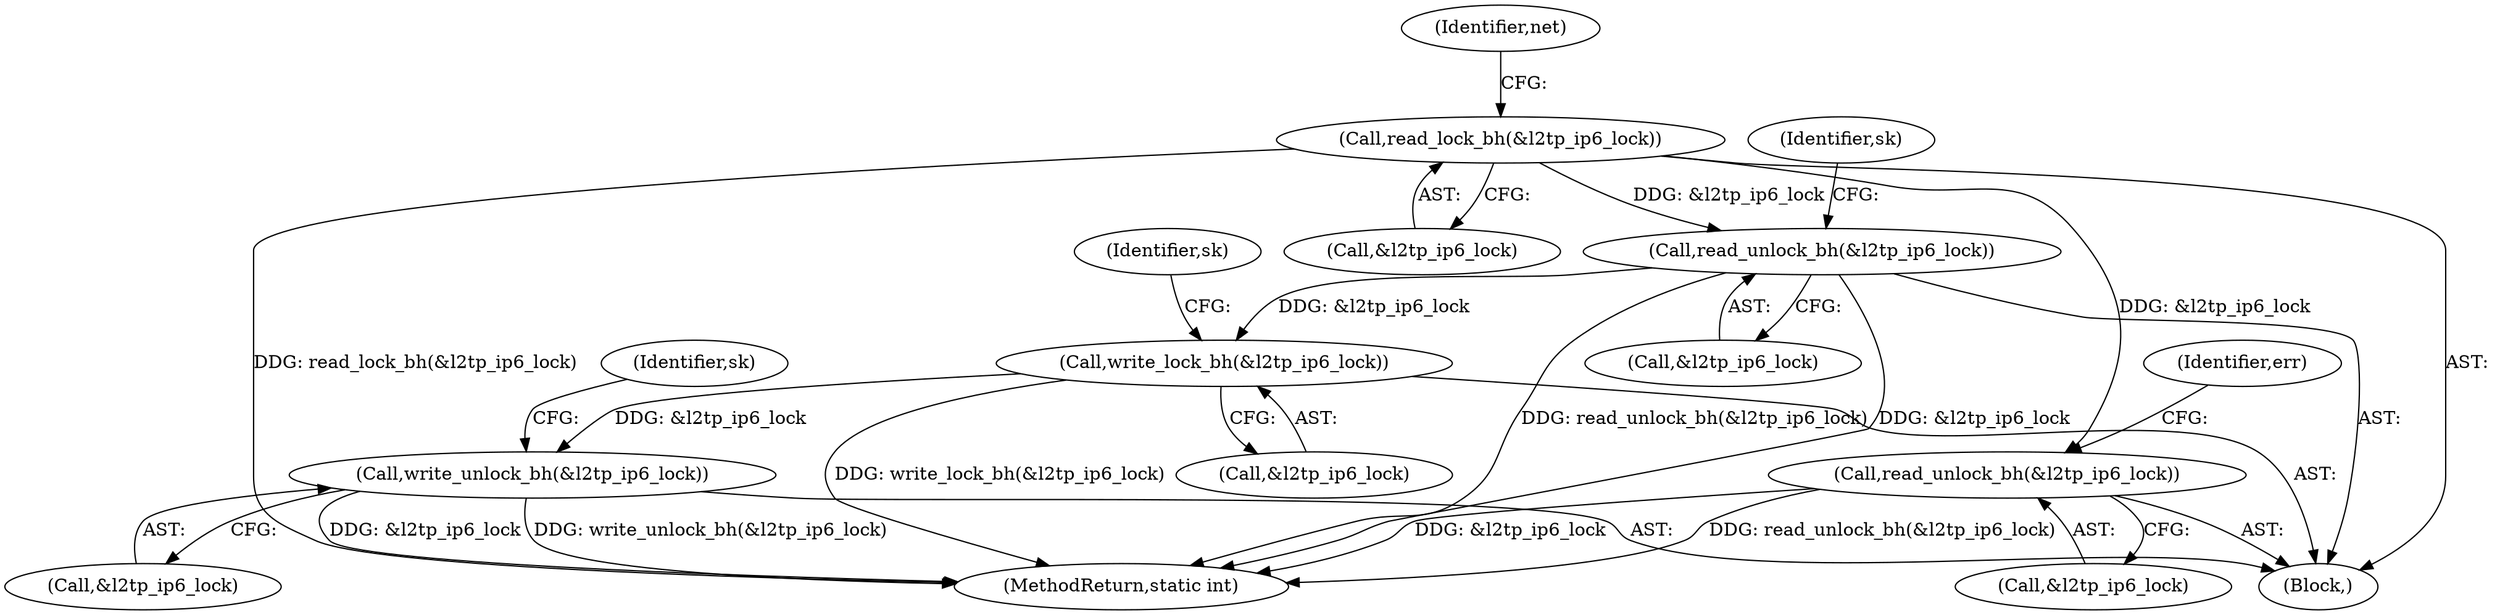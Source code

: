 digraph "0_linux_32c231164b762dddefa13af5a0101032c70b50ef_0@API" {
"1000189" [label="(Call,read_lock_bh(&l2tp_ip6_lock))"];
"1000206" [label="(Call,read_unlock_bh(&l2tp_ip6_lock))"];
"1000327" [label="(Call,write_lock_bh(&l2tp_ip6_lock))"];
"1000336" [label="(Call,write_unlock_bh(&l2tp_ip6_lock))"];
"1000354" [label="(Call,read_unlock_bh(&l2tp_ip6_lock))"];
"1000358" [label="(Identifier,err)"];
"1000331" [label="(Identifier,sk)"];
"1000110" [label="(Block,)"];
"1000354" [label="(Call,read_unlock_bh(&l2tp_ip6_lock))"];
"1000359" [label="(MethodReturn,static int)"];
"1000328" [label="(Call,&l2tp_ip6_lock)"];
"1000194" [label="(Identifier,net)"];
"1000207" [label="(Call,&l2tp_ip6_lock)"];
"1000327" [label="(Call,write_lock_bh(&l2tp_ip6_lock))"];
"1000190" [label="(Call,&l2tp_ip6_lock)"];
"1000355" [label="(Call,&l2tp_ip6_lock)"];
"1000189" [label="(Call,read_lock_bh(&l2tp_ip6_lock))"];
"1000337" [label="(Call,&l2tp_ip6_lock)"];
"1000206" [label="(Call,read_unlock_bh(&l2tp_ip6_lock))"];
"1000336" [label="(Call,write_unlock_bh(&l2tp_ip6_lock))"];
"1000340" [label="(Identifier,sk)"];
"1000210" [label="(Identifier,sk)"];
"1000189" -> "1000110"  [label="AST: "];
"1000189" -> "1000190"  [label="CFG: "];
"1000190" -> "1000189"  [label="AST: "];
"1000194" -> "1000189"  [label="CFG: "];
"1000189" -> "1000359"  [label="DDG: read_lock_bh(&l2tp_ip6_lock)"];
"1000189" -> "1000206"  [label="DDG: &l2tp_ip6_lock"];
"1000189" -> "1000354"  [label="DDG: &l2tp_ip6_lock"];
"1000206" -> "1000110"  [label="AST: "];
"1000206" -> "1000207"  [label="CFG: "];
"1000207" -> "1000206"  [label="AST: "];
"1000210" -> "1000206"  [label="CFG: "];
"1000206" -> "1000359"  [label="DDG: read_unlock_bh(&l2tp_ip6_lock)"];
"1000206" -> "1000359"  [label="DDG: &l2tp_ip6_lock"];
"1000206" -> "1000327"  [label="DDG: &l2tp_ip6_lock"];
"1000327" -> "1000110"  [label="AST: "];
"1000327" -> "1000328"  [label="CFG: "];
"1000328" -> "1000327"  [label="AST: "];
"1000331" -> "1000327"  [label="CFG: "];
"1000327" -> "1000359"  [label="DDG: write_lock_bh(&l2tp_ip6_lock)"];
"1000327" -> "1000336"  [label="DDG: &l2tp_ip6_lock"];
"1000336" -> "1000110"  [label="AST: "];
"1000336" -> "1000337"  [label="CFG: "];
"1000337" -> "1000336"  [label="AST: "];
"1000340" -> "1000336"  [label="CFG: "];
"1000336" -> "1000359"  [label="DDG: write_unlock_bh(&l2tp_ip6_lock)"];
"1000336" -> "1000359"  [label="DDG: &l2tp_ip6_lock"];
"1000354" -> "1000110"  [label="AST: "];
"1000354" -> "1000355"  [label="CFG: "];
"1000355" -> "1000354"  [label="AST: "];
"1000358" -> "1000354"  [label="CFG: "];
"1000354" -> "1000359"  [label="DDG: read_unlock_bh(&l2tp_ip6_lock)"];
"1000354" -> "1000359"  [label="DDG: &l2tp_ip6_lock"];
}

